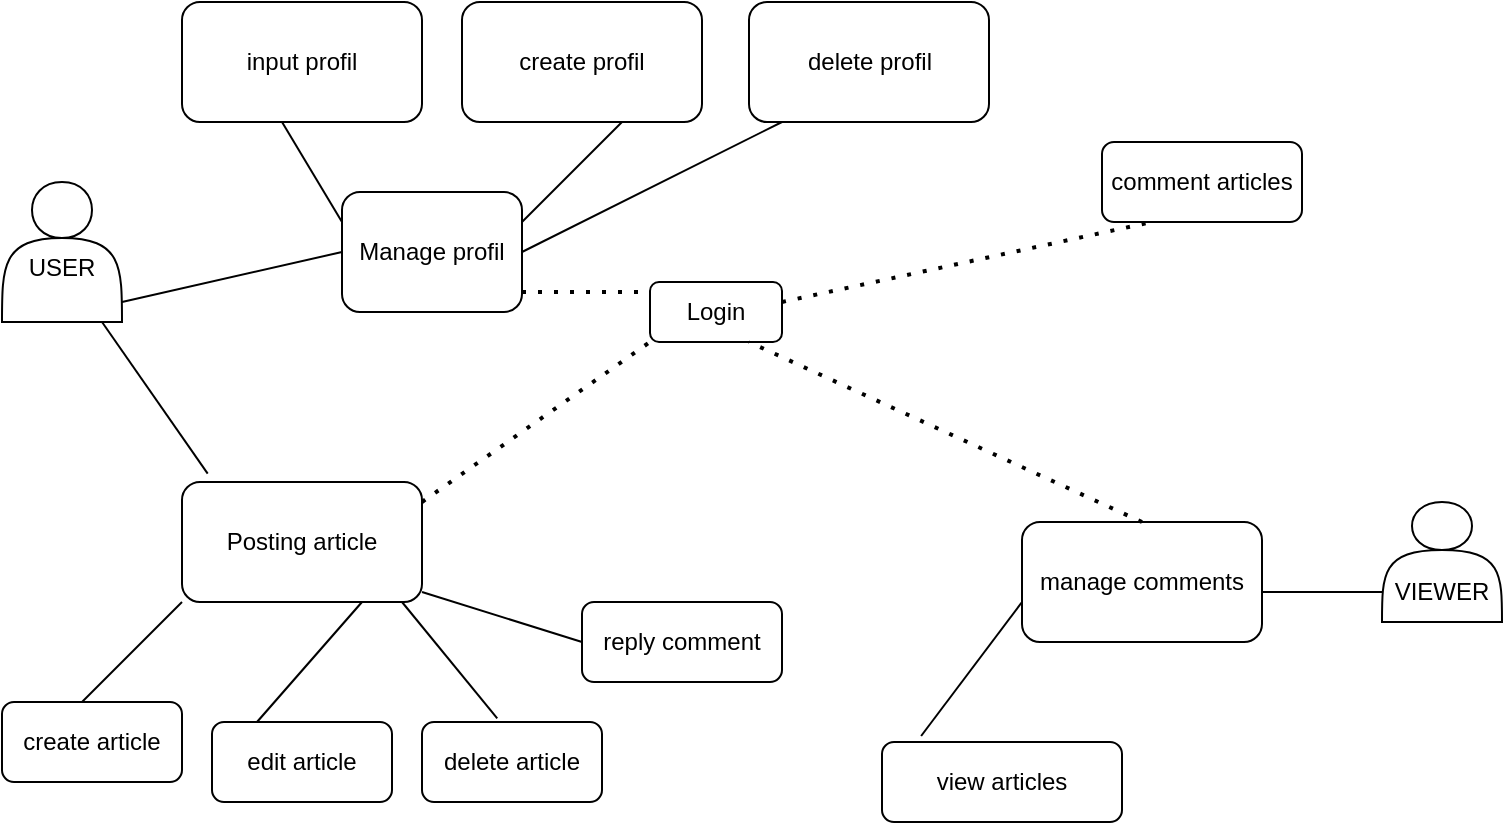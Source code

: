 <mxfile version="20.5.3" type="device"><diagram id="FGHjFa6FDGCsPTsREAAK" name="Page-1"><mxGraphModel dx="1038" dy="521" grid="1" gridSize="10" guides="1" tooltips="1" connect="1" arrows="1" fold="1" page="1" pageScale="1" pageWidth="827" pageHeight="1169" math="0" shadow="0"><root><mxCell id="0"/><mxCell id="1" parent="0"/><mxCell id="Hec0qsVw35Er6FC0GCLe-1" value="&lt;br&gt;USER" style="shape=actor;whiteSpace=wrap;html=1;" vertex="1" parent="1"><mxGeometry x="40" y="120" width="60" height="70" as="geometry"/></mxCell><mxCell id="Hec0qsVw35Er6FC0GCLe-2" value="Manage profil" style="rounded=1;whiteSpace=wrap;html=1;" vertex="1" parent="1"><mxGeometry x="210" y="125" width="90" height="60" as="geometry"/></mxCell><mxCell id="Hec0qsVw35Er6FC0GCLe-3" value="manage comments" style="rounded=1;whiteSpace=wrap;html=1;" vertex="1" parent="1"><mxGeometry x="550" y="290" width="120" height="60" as="geometry"/></mxCell><mxCell id="Hec0qsVw35Er6FC0GCLe-4" value="Posting article" style="rounded=1;whiteSpace=wrap;html=1;" vertex="1" parent="1"><mxGeometry x="130" y="270" width="120" height="60" as="geometry"/></mxCell><mxCell id="Hec0qsVw35Er6FC0GCLe-5" value="&lt;br&gt;&lt;br&gt;VIEWER" style="shape=actor;whiteSpace=wrap;html=1;" vertex="1" parent="1"><mxGeometry x="730" y="280" width="60" height="60" as="geometry"/></mxCell><mxCell id="Hec0qsVw35Er6FC0GCLe-6" value="input profil" style="rounded=1;whiteSpace=wrap;html=1;" vertex="1" parent="1"><mxGeometry x="130" y="30" width="120" height="60" as="geometry"/></mxCell><mxCell id="Hec0qsVw35Er6FC0GCLe-7" value="create profil" style="rounded=1;whiteSpace=wrap;html=1;" vertex="1" parent="1"><mxGeometry x="270" y="30" width="120" height="60" as="geometry"/></mxCell><mxCell id="Hec0qsVw35Er6FC0GCLe-8" value="delete profil" style="rounded=1;whiteSpace=wrap;html=1;" vertex="1" parent="1"><mxGeometry x="413.5" y="30" width="120" height="60" as="geometry"/></mxCell><mxCell id="Hec0qsVw35Er6FC0GCLe-9" value="comment articles" style="rounded=1;whiteSpace=wrap;html=1;" vertex="1" parent="1"><mxGeometry x="590" y="100" width="100" height="40" as="geometry"/></mxCell><mxCell id="Hec0qsVw35Er6FC0GCLe-10" value="view articles" style="rounded=1;whiteSpace=wrap;html=1;" vertex="1" parent="1"><mxGeometry x="480" y="400" width="120" height="40" as="geometry"/></mxCell><mxCell id="Hec0qsVw35Er6FC0GCLe-11" value="create article" style="rounded=1;whiteSpace=wrap;html=1;" vertex="1" parent="1"><mxGeometry x="40" y="380" width="90" height="40" as="geometry"/></mxCell><mxCell id="Hec0qsVw35Er6FC0GCLe-12" value="edit article" style="rounded=1;whiteSpace=wrap;html=1;" vertex="1" parent="1"><mxGeometry x="145" y="390" width="90" height="40" as="geometry"/></mxCell><mxCell id="Hec0qsVw35Er6FC0GCLe-13" value="delete article" style="rounded=1;whiteSpace=wrap;html=1;" vertex="1" parent="1"><mxGeometry x="250" y="390" width="90" height="40" as="geometry"/></mxCell><mxCell id="Hec0qsVw35Er6FC0GCLe-14" value="reply comment" style="rounded=1;whiteSpace=wrap;html=1;" vertex="1" parent="1"><mxGeometry x="330" y="330" width="100" height="40" as="geometry"/></mxCell><mxCell id="Hec0qsVw35Er6FC0GCLe-16" value="" style="endArrow=none;html=1;rounded=0;" edge="1" parent="1"><mxGeometry width="50" height="50" relative="1" as="geometry"><mxPoint x="300" y="140" as="sourcePoint"/><mxPoint x="350" y="90" as="targetPoint"/></mxGeometry></mxCell><mxCell id="Hec0qsVw35Er6FC0GCLe-18" value="" style="endArrow=none;html=1;rounded=0;" edge="1" parent="1"><mxGeometry width="50" height="50" relative="1" as="geometry"><mxPoint x="80" y="380" as="sourcePoint"/><mxPoint x="130" y="330" as="targetPoint"/></mxGeometry></mxCell><mxCell id="Hec0qsVw35Er6FC0GCLe-19" value="" style="endArrow=none;html=1;rounded=0;exitX=1;exitY=0.5;exitDx=0;exitDy=0;" edge="1" parent="1" source="Hec0qsVw35Er6FC0GCLe-2"><mxGeometry width="50" height="50" relative="1" as="geometry"><mxPoint x="380" y="140" as="sourcePoint"/><mxPoint x="430" y="90" as="targetPoint"/></mxGeometry></mxCell><mxCell id="Hec0qsVw35Er6FC0GCLe-20" value="" style="endArrow=none;html=1;rounded=0;exitX=0;exitY=0.25;exitDx=0;exitDy=0;" edge="1" parent="1" source="Hec0qsVw35Er6FC0GCLe-2"><mxGeometry width="50" height="50" relative="1" as="geometry"><mxPoint x="130" y="140" as="sourcePoint"/><mxPoint x="180" y="90" as="targetPoint"/></mxGeometry></mxCell><mxCell id="Hec0qsVw35Er6FC0GCLe-21" value="" style="endArrow=none;html=1;rounded=0;exitX=0.25;exitY=0;exitDx=0;exitDy=0;" edge="1" parent="1" source="Hec0qsVw35Er6FC0GCLe-12"><mxGeometry width="50" height="50" relative="1" as="geometry"><mxPoint x="170" y="380" as="sourcePoint"/><mxPoint x="220" y="330" as="targetPoint"/></mxGeometry></mxCell><mxCell id="Hec0qsVw35Er6FC0GCLe-23" value="" style="endArrow=none;html=1;rounded=0;exitX=0.163;exitY=-0.075;exitDx=0;exitDy=0;exitPerimeter=0;" edge="1" parent="1" source="Hec0qsVw35Er6FC0GCLe-10"><mxGeometry width="50" height="50" relative="1" as="geometry"><mxPoint x="500" y="380" as="sourcePoint"/><mxPoint x="550" y="330" as="targetPoint"/></mxGeometry></mxCell><mxCell id="Hec0qsVw35Er6FC0GCLe-27" value="" style="endArrow=none;html=1;rounded=0;entryX=0;entryY=0.5;entryDx=0;entryDy=0;" edge="1" parent="1" target="Hec0qsVw35Er6FC0GCLe-14"><mxGeometry width="50" height="50" relative="1" as="geometry"><mxPoint x="250" y="325" as="sourcePoint"/><mxPoint x="300" y="275" as="targetPoint"/></mxGeometry></mxCell><mxCell id="Hec0qsVw35Er6FC0GCLe-28" value="" style="endArrow=none;html=1;rounded=0;entryX=0.418;entryY=-0.045;entryDx=0;entryDy=0;entryPerimeter=0;" edge="1" parent="1" target="Hec0qsVw35Er6FC0GCLe-13"><mxGeometry width="50" height="50" relative="1" as="geometry"><mxPoint x="240" y="330" as="sourcePoint"/><mxPoint x="290" y="280" as="targetPoint"/></mxGeometry></mxCell><mxCell id="Hec0qsVw35Er6FC0GCLe-30" value="" style="endArrow=none;html=1;rounded=0;entryX=0;entryY=0.75;entryDx=0;entryDy=0;" edge="1" parent="1" target="Hec0qsVw35Er6FC0GCLe-5"><mxGeometry width="50" height="50" relative="1" as="geometry"><mxPoint x="670" y="325" as="sourcePoint"/><mxPoint x="720" y="275" as="targetPoint"/></mxGeometry></mxCell><mxCell id="Hec0qsVw35Er6FC0GCLe-31" value="" style="endArrow=none;html=1;rounded=0;entryX=0;entryY=0.5;entryDx=0;entryDy=0;" edge="1" parent="1" target="Hec0qsVw35Er6FC0GCLe-2"><mxGeometry width="50" height="50" relative="1" as="geometry"><mxPoint x="100" y="180" as="sourcePoint"/><mxPoint x="150" y="130" as="targetPoint"/></mxGeometry></mxCell><mxCell id="Hec0qsVw35Er6FC0GCLe-34" value="Login" style="rounded=1;whiteSpace=wrap;html=1;" vertex="1" parent="1"><mxGeometry x="364" y="170" width="66" height="30" as="geometry"/></mxCell><mxCell id="Hec0qsVw35Er6FC0GCLe-35" value="" style="endArrow=none;dashed=1;html=1;dashPattern=1 3;strokeWidth=2;rounded=0;entryX=0.75;entryY=1;entryDx=0;entryDy=0;exitX=0.5;exitY=0;exitDx=0;exitDy=0;" edge="1" parent="1" source="Hec0qsVw35Er6FC0GCLe-3" target="Hec0qsVw35Er6FC0GCLe-34"><mxGeometry width="50" height="50" relative="1" as="geometry"><mxPoint x="620" y="240" as="sourcePoint"/><mxPoint x="590" y="220" as="targetPoint"/></mxGeometry></mxCell><mxCell id="Hec0qsVw35Er6FC0GCLe-36" value="" style="endArrow=none;dashed=1;html=1;dashPattern=1 3;strokeWidth=2;rounded=0;entryX=0.25;entryY=1;entryDx=0;entryDy=0;" edge="1" parent="1" target="Hec0qsVw35Er6FC0GCLe-9"><mxGeometry width="50" height="50" relative="1" as="geometry"><mxPoint x="430" y="180" as="sourcePoint"/><mxPoint x="480" y="130" as="targetPoint"/></mxGeometry></mxCell><mxCell id="Hec0qsVw35Er6FC0GCLe-40" value="" style="endArrow=none;html=1;rounded=0;entryX=0.107;entryY=-0.07;entryDx=0;entryDy=0;entryPerimeter=0;" edge="1" parent="1" target="Hec0qsVw35Er6FC0GCLe-4"><mxGeometry width="50" height="50" relative="1" as="geometry"><mxPoint x="90" y="190" as="sourcePoint"/><mxPoint x="140" y="260" as="targetPoint"/></mxGeometry></mxCell><mxCell id="Hec0qsVw35Er6FC0GCLe-42" value="" style="endArrow=none;dashed=1;html=1;dashPattern=1 3;strokeWidth=2;rounded=0;entryX=0;entryY=1;entryDx=0;entryDy=0;" edge="1" parent="1" target="Hec0qsVw35Er6FC0GCLe-34"><mxGeometry width="50" height="50" relative="1" as="geometry"><mxPoint x="250" y="280" as="sourcePoint"/><mxPoint x="300" y="230" as="targetPoint"/></mxGeometry></mxCell><mxCell id="Hec0qsVw35Er6FC0GCLe-43" value="" style="endArrow=none;dashed=1;html=1;dashPattern=1 3;strokeWidth=2;rounded=0;" edge="1" parent="1"><mxGeometry width="50" height="50" relative="1" as="geometry"><mxPoint x="300" y="175" as="sourcePoint"/><mxPoint x="360" y="175" as="targetPoint"/></mxGeometry></mxCell></root></mxGraphModel></diagram></mxfile>
